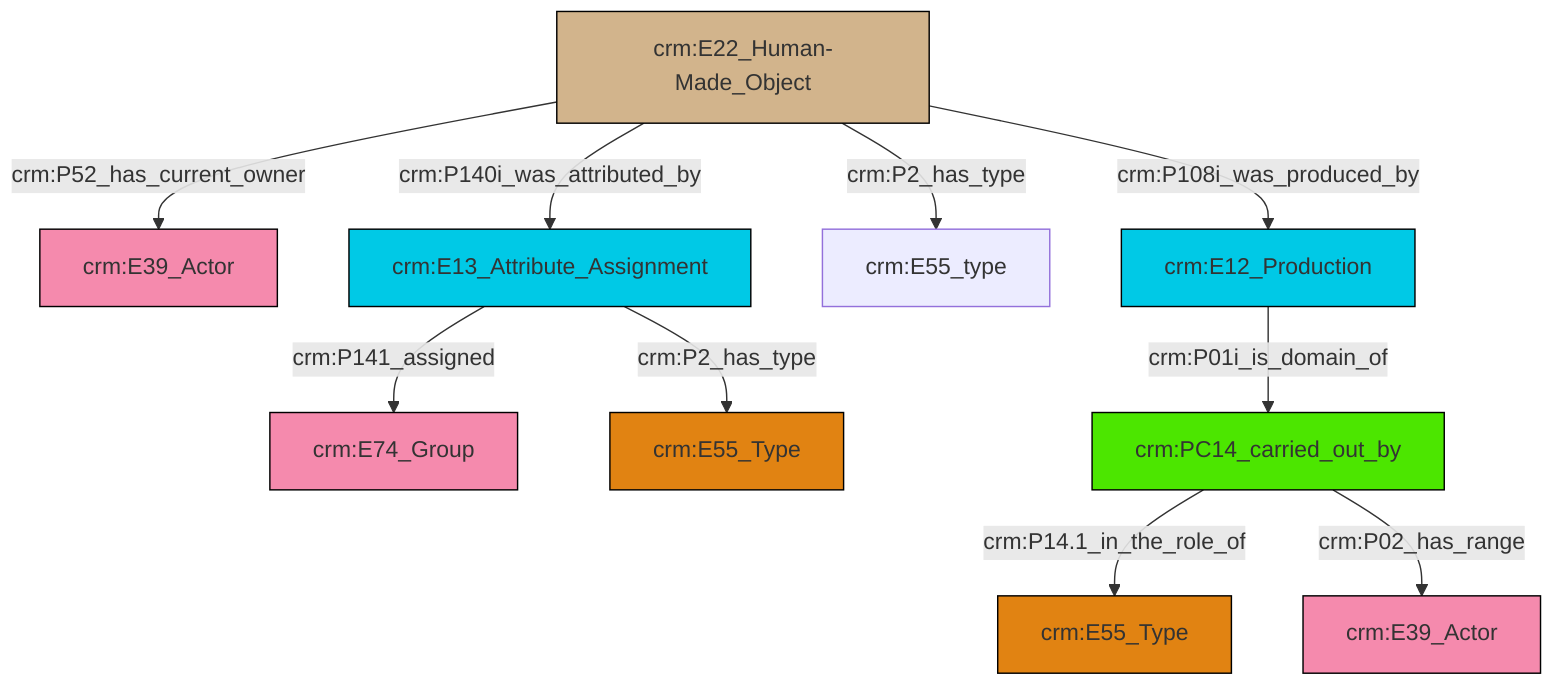 graph TD
classDef Literal fill:#f2f2f2,stroke:#000000;
classDef CRM_Entity fill:#FFFFFF,stroke:#000000;
classDef Temporal_Entity fill:#00C9E6, stroke:#000000;
classDef Type fill:#E18312, stroke:#000000;
classDef Time-Span fill:#2C9C91, stroke:#000000;
classDef Appellation fill:#FFEB7F, stroke:#000000;
classDef Place fill:#008836, stroke:#000000;
classDef Persistent_Item fill:#B266B2, stroke:#000000;
classDef Conceptual_Object fill:#FFD700, stroke:#000000;
classDef Physical_Thing fill:#D2B48C, stroke:#000000;
classDef Actor fill:#f58aad, stroke:#000000;
classDef PC_Classes fill:#4ce600, stroke:#000000;
classDef Multi fill:#cccccc,stroke:#000000;

4["crm:E13_Attribute_Assignment"]:::Temporal_Entity -->|crm:P141_assigned| 5["crm:E74_Group"]:::Actor
6["crm:E22_Human-Made_Object"]:::Physical_Thing -->|crm:P52_has_current_owner| 0["crm:E39_Actor"]:::Actor
10["crm:PC14_carried_out_by"]:::PC_Classes -->|crm:P14.1_in_the_role_of| 2["crm:E55_Type"]:::Type
6["crm:E22_Human-Made_Object"]:::Physical_Thing -->|crm:P140i_was_attributed_by| 4["crm:E13_Attribute_Assignment"]:::Temporal_Entity
10["crm:PC14_carried_out_by"]:::PC_Classes -->|crm:P02_has_range| 12["crm:E39_Actor"]:::Actor
6["crm:E22_Human-Made_Object"]:::Physical_Thing -->|crm:P2_has_type| 18["crm:E55_type"]:::Default
16["crm:E12_Production"]:::Temporal_Entity -->|crm:P01i_is_domain_of| 10["crm:PC14_carried_out_by"]:::PC_Classes
6["crm:E22_Human-Made_Object"]:::Physical_Thing -->|crm:P108i_was_produced_by| 16["crm:E12_Production"]:::Temporal_Entity
4["crm:E13_Attribute_Assignment"]:::Temporal_Entity -->|crm:P2_has_type| 14["crm:E55_Type"]:::Type
